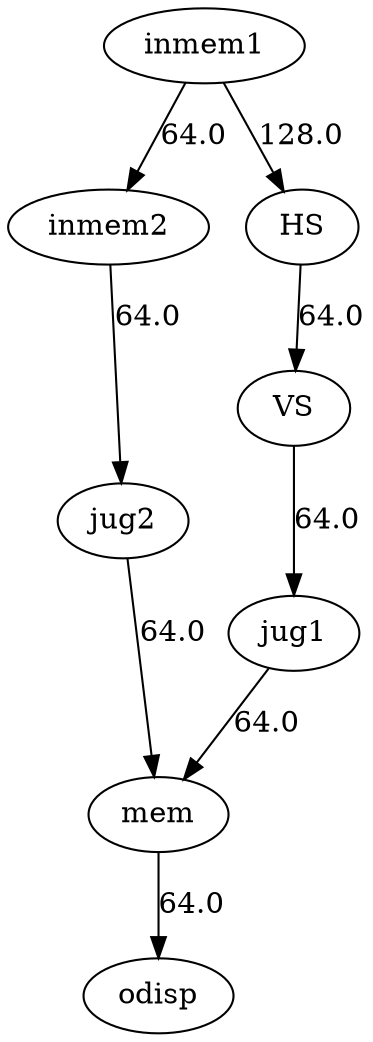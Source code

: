 strict digraph  {
	jug2 -> mem	 [label=64.0,
		volume=64.0];
	jug1 -> mem	 [label=64.0,
		volume=64.0];
	inmem2 -> jug2	 [label=64.0,
		volume=64.0];
	HS -> VS	 [label=64.0,
		volume=64.0];
	inmem1 -> inmem2	 [label=64.0,
		volume=64.0];
	inmem1 -> HS	 [label=128.0,
		volume=128.0];
	mem -> odisp	 [label=64.0,
		volume=64.0];
	VS -> jug1	 [label=64.0,
		volume=64.0];
}
